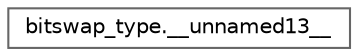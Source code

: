 digraph "Graphical Class Hierarchy"
{
 // LATEX_PDF_SIZE
  bgcolor="transparent";
  edge [fontname=Helvetica,fontsize=10,labelfontname=Helvetica,labelfontsize=10];
  node [fontname=Helvetica,fontsize=10,shape=box,height=0.2,width=0.4];
  rankdir="LR";
  Node0 [id="Node000000",label="bitswap_type.__unnamed13__",height=0.2,width=0.4,color="grey40", fillcolor="white", style="filled",URL="$de/ded/bitswap_8h.html#d1/d4d/structbitswap__type_8____unnamed13____",tooltip=" "];
}
